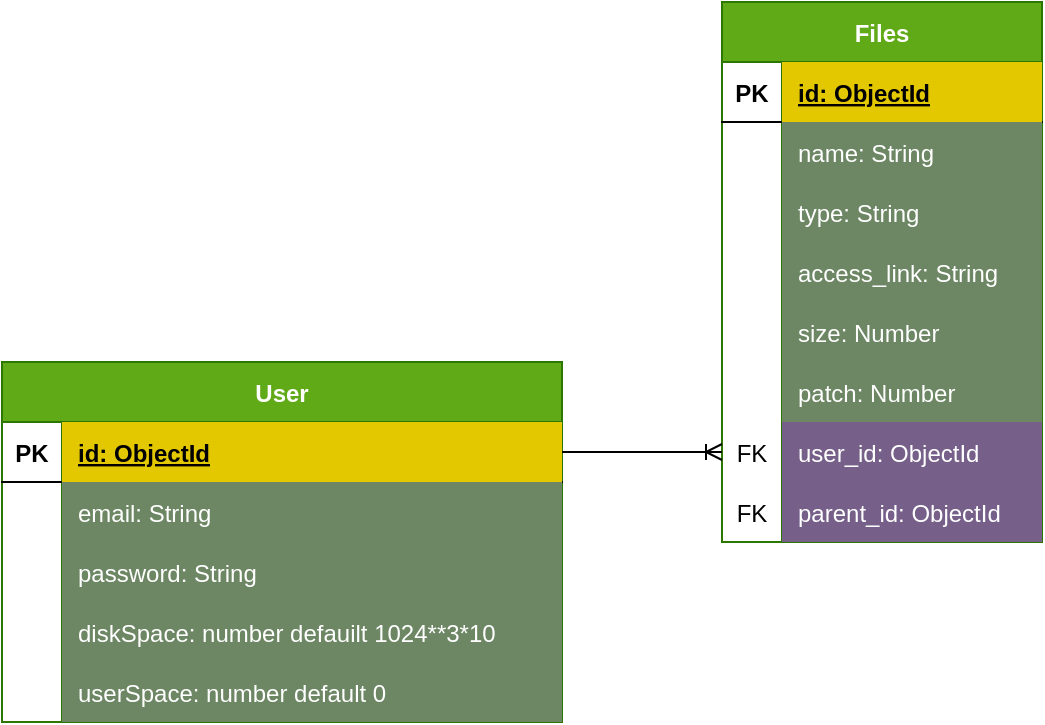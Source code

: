 <mxfile version="16.4.5" type="github">
  <diagram id="wqr8FO6SboXYAq6EjiK0" name="Страница 1">
    <mxGraphModel dx="1422" dy="752" grid="1" gridSize="10" guides="1" tooltips="1" connect="1" arrows="1" fold="1" page="1" pageScale="1" pageWidth="850" pageHeight="1100" math="0" shadow="0">
      <root>
        <mxCell id="0" />
        <mxCell id="1" parent="0" />
        <mxCell id="nUE5G2zjk7tjGjsvS8Rd-1" value="User" style="shape=table;startSize=30;container=1;collapsible=1;childLayout=tableLayout;fixedRows=1;rowLines=0;fontStyle=1;align=center;resizeLast=1;fillColor=#60a917;fontColor=#ffffff;strokeColor=#2D7600;" parent="1" vertex="1">
          <mxGeometry x="40" y="220" width="280" height="180" as="geometry" />
        </mxCell>
        <mxCell id="nUE5G2zjk7tjGjsvS8Rd-2" value="" style="shape=tableRow;horizontal=0;startSize=0;swimlaneHead=0;swimlaneBody=0;fillColor=none;collapsible=0;dropTarget=0;points=[[0,0.5],[1,0.5]];portConstraint=eastwest;top=0;left=0;right=0;bottom=1;" parent="nUE5G2zjk7tjGjsvS8Rd-1" vertex="1">
          <mxGeometry y="30" width="280" height="30" as="geometry" />
        </mxCell>
        <mxCell id="nUE5G2zjk7tjGjsvS8Rd-3" value="PK" style="shape=partialRectangle;connectable=0;fillColor=none;top=0;left=0;bottom=0;right=0;fontStyle=1;overflow=hidden;" parent="nUE5G2zjk7tjGjsvS8Rd-2" vertex="1">
          <mxGeometry width="30" height="30" as="geometry">
            <mxRectangle width="30" height="30" as="alternateBounds" />
          </mxGeometry>
        </mxCell>
        <mxCell id="nUE5G2zjk7tjGjsvS8Rd-4" value="id: ObjectId" style="shape=partialRectangle;connectable=0;fillColor=#e3c800;top=0;left=0;bottom=0;right=0;align=left;spacingLeft=6;fontStyle=5;overflow=hidden;fontColor=#000000;strokeColor=#B09500;" parent="nUE5G2zjk7tjGjsvS8Rd-2" vertex="1">
          <mxGeometry x="30" width="250" height="30" as="geometry">
            <mxRectangle width="250" height="30" as="alternateBounds" />
          </mxGeometry>
        </mxCell>
        <mxCell id="nUE5G2zjk7tjGjsvS8Rd-5" value="" style="shape=tableRow;horizontal=0;startSize=0;swimlaneHead=0;swimlaneBody=0;fillColor=none;collapsible=0;dropTarget=0;points=[[0,0.5],[1,0.5]];portConstraint=eastwest;top=0;left=0;right=0;bottom=0;" parent="nUE5G2zjk7tjGjsvS8Rd-1" vertex="1">
          <mxGeometry y="60" width="280" height="30" as="geometry" />
        </mxCell>
        <mxCell id="nUE5G2zjk7tjGjsvS8Rd-6" value="" style="shape=partialRectangle;connectable=0;fillColor=none;top=0;left=0;bottom=0;right=0;editable=1;overflow=hidden;" parent="nUE5G2zjk7tjGjsvS8Rd-5" vertex="1">
          <mxGeometry width="30" height="30" as="geometry">
            <mxRectangle width="30" height="30" as="alternateBounds" />
          </mxGeometry>
        </mxCell>
        <mxCell id="nUE5G2zjk7tjGjsvS8Rd-7" value="email: String" style="shape=partialRectangle;connectable=0;fillColor=#6d8764;top=0;left=0;bottom=0;right=0;align=left;spacingLeft=6;overflow=hidden;fontColor=#ffffff;strokeColor=#3A5431;" parent="nUE5G2zjk7tjGjsvS8Rd-5" vertex="1">
          <mxGeometry x="30" width="250" height="30" as="geometry">
            <mxRectangle width="250" height="30" as="alternateBounds" />
          </mxGeometry>
        </mxCell>
        <mxCell id="nUE5G2zjk7tjGjsvS8Rd-8" value="" style="shape=tableRow;horizontal=0;startSize=0;swimlaneHead=0;swimlaneBody=0;fillColor=none;collapsible=0;dropTarget=0;points=[[0,0.5],[1,0.5]];portConstraint=eastwest;top=0;left=0;right=0;bottom=0;" parent="nUE5G2zjk7tjGjsvS8Rd-1" vertex="1">
          <mxGeometry y="90" width="280" height="30" as="geometry" />
        </mxCell>
        <mxCell id="nUE5G2zjk7tjGjsvS8Rd-9" value="" style="shape=partialRectangle;connectable=0;fillColor=none;top=0;left=0;bottom=0;right=0;editable=1;overflow=hidden;" parent="nUE5G2zjk7tjGjsvS8Rd-8" vertex="1">
          <mxGeometry width="30" height="30" as="geometry">
            <mxRectangle width="30" height="30" as="alternateBounds" />
          </mxGeometry>
        </mxCell>
        <mxCell id="nUE5G2zjk7tjGjsvS8Rd-10" value="password: String" style="shape=partialRectangle;connectable=0;fillColor=#6d8764;top=0;left=0;bottom=0;right=0;align=left;spacingLeft=6;overflow=hidden;fontColor=#ffffff;strokeColor=#3A5431;" parent="nUE5G2zjk7tjGjsvS8Rd-8" vertex="1">
          <mxGeometry x="30" width="250" height="30" as="geometry">
            <mxRectangle width="250" height="30" as="alternateBounds" />
          </mxGeometry>
        </mxCell>
        <mxCell id="nUE5G2zjk7tjGjsvS8Rd-11" value="" style="shape=tableRow;horizontal=0;startSize=0;swimlaneHead=0;swimlaneBody=0;fillColor=none;collapsible=0;dropTarget=0;points=[[0,0.5],[1,0.5]];portConstraint=eastwest;top=0;left=0;right=0;bottom=0;" parent="nUE5G2zjk7tjGjsvS8Rd-1" vertex="1">
          <mxGeometry y="120" width="280" height="30" as="geometry" />
        </mxCell>
        <mxCell id="nUE5G2zjk7tjGjsvS8Rd-12" value="" style="shape=partialRectangle;connectable=0;fillColor=none;top=0;left=0;bottom=0;right=0;editable=1;overflow=hidden;" parent="nUE5G2zjk7tjGjsvS8Rd-11" vertex="1">
          <mxGeometry width="30" height="30" as="geometry">
            <mxRectangle width="30" height="30" as="alternateBounds" />
          </mxGeometry>
        </mxCell>
        <mxCell id="nUE5G2zjk7tjGjsvS8Rd-13" value="diskSpace: number defauilt 1024**3*10" style="shape=partialRectangle;connectable=0;fillColor=#6d8764;top=0;left=0;bottom=0;right=0;align=left;spacingLeft=6;overflow=hidden;fontColor=#ffffff;strokeColor=#3A5431;" parent="nUE5G2zjk7tjGjsvS8Rd-11" vertex="1">
          <mxGeometry x="30" width="250" height="30" as="geometry">
            <mxRectangle width="250" height="30" as="alternateBounds" />
          </mxGeometry>
        </mxCell>
        <mxCell id="nUE5G2zjk7tjGjsvS8Rd-31" value="" style="shape=tableRow;horizontal=0;startSize=0;swimlaneHead=0;swimlaneBody=0;fillColor=none;collapsible=0;dropTarget=0;points=[[0,0.5],[1,0.5]];portConstraint=eastwest;top=0;left=0;right=0;bottom=0;" parent="nUE5G2zjk7tjGjsvS8Rd-1" vertex="1">
          <mxGeometry y="150" width="280" height="30" as="geometry" />
        </mxCell>
        <mxCell id="nUE5G2zjk7tjGjsvS8Rd-32" value="" style="shape=partialRectangle;connectable=0;fillColor=none;top=0;left=0;bottom=0;right=0;editable=1;overflow=hidden;" parent="nUE5G2zjk7tjGjsvS8Rd-31" vertex="1">
          <mxGeometry width="30" height="30" as="geometry">
            <mxRectangle width="30" height="30" as="alternateBounds" />
          </mxGeometry>
        </mxCell>
        <mxCell id="nUE5G2zjk7tjGjsvS8Rd-33" value="userSpace: number default 0" style="shape=partialRectangle;connectable=0;fillColor=#6d8764;top=0;left=0;bottom=0;right=0;align=left;spacingLeft=6;overflow=hidden;fontColor=#ffffff;strokeColor=#3A5431;" parent="nUE5G2zjk7tjGjsvS8Rd-31" vertex="1">
          <mxGeometry x="30" width="250" height="30" as="geometry">
            <mxRectangle width="250" height="30" as="alternateBounds" />
          </mxGeometry>
        </mxCell>
        <mxCell id="nUE5G2zjk7tjGjsvS8Rd-14" value="Files" style="shape=table;startSize=30;container=1;collapsible=1;childLayout=tableLayout;fixedRows=1;rowLines=0;fontStyle=1;align=center;resizeLast=1;fillColor=#60a917;fontColor=#ffffff;strokeColor=#2D7600;" parent="1" vertex="1">
          <mxGeometry x="400" y="40" width="160" height="270" as="geometry" />
        </mxCell>
        <mxCell id="nUE5G2zjk7tjGjsvS8Rd-15" value="" style="shape=tableRow;horizontal=0;startSize=0;swimlaneHead=0;swimlaneBody=0;fillColor=none;collapsible=0;dropTarget=0;points=[[0,0.5],[1,0.5]];portConstraint=eastwest;top=0;left=0;right=0;bottom=1;" parent="nUE5G2zjk7tjGjsvS8Rd-14" vertex="1">
          <mxGeometry y="30" width="160" height="30" as="geometry" />
        </mxCell>
        <mxCell id="nUE5G2zjk7tjGjsvS8Rd-16" value="PK" style="shape=partialRectangle;connectable=0;fillColor=none;top=0;left=0;bottom=0;right=0;fontStyle=1;overflow=hidden;" parent="nUE5G2zjk7tjGjsvS8Rd-15" vertex="1">
          <mxGeometry width="30" height="30" as="geometry">
            <mxRectangle width="30" height="30" as="alternateBounds" />
          </mxGeometry>
        </mxCell>
        <mxCell id="nUE5G2zjk7tjGjsvS8Rd-17" value="id: ObjectId" style="shape=partialRectangle;connectable=0;fillColor=#e3c800;top=0;left=0;bottom=0;right=0;align=left;spacingLeft=6;fontStyle=5;overflow=hidden;fontColor=#000000;strokeColor=#B09500;" parent="nUE5G2zjk7tjGjsvS8Rd-15" vertex="1">
          <mxGeometry x="30" width="130" height="30" as="geometry">
            <mxRectangle width="130" height="30" as="alternateBounds" />
          </mxGeometry>
        </mxCell>
        <mxCell id="nUE5G2zjk7tjGjsvS8Rd-18" value="" style="shape=tableRow;horizontal=0;startSize=0;swimlaneHead=0;swimlaneBody=0;fillColor=none;collapsible=0;dropTarget=0;points=[[0,0.5],[1,0.5]];portConstraint=eastwest;top=0;left=0;right=0;bottom=0;" parent="nUE5G2zjk7tjGjsvS8Rd-14" vertex="1">
          <mxGeometry y="60" width="160" height="30" as="geometry" />
        </mxCell>
        <mxCell id="nUE5G2zjk7tjGjsvS8Rd-19" value="" style="shape=partialRectangle;connectable=0;fillColor=none;top=0;left=0;bottom=0;right=0;editable=1;overflow=hidden;" parent="nUE5G2zjk7tjGjsvS8Rd-18" vertex="1">
          <mxGeometry width="30" height="30" as="geometry">
            <mxRectangle width="30" height="30" as="alternateBounds" />
          </mxGeometry>
        </mxCell>
        <mxCell id="nUE5G2zjk7tjGjsvS8Rd-20" value="name: String" style="shape=partialRectangle;connectable=0;fillColor=#6d8764;top=0;left=0;bottom=0;right=0;align=left;spacingLeft=6;overflow=hidden;fontColor=#ffffff;strokeColor=#3A5431;" parent="nUE5G2zjk7tjGjsvS8Rd-18" vertex="1">
          <mxGeometry x="30" width="130" height="30" as="geometry">
            <mxRectangle width="130" height="30" as="alternateBounds" />
          </mxGeometry>
        </mxCell>
        <mxCell id="nUE5G2zjk7tjGjsvS8Rd-21" value="" style="shape=tableRow;horizontal=0;startSize=0;swimlaneHead=0;swimlaneBody=0;fillColor=none;collapsible=0;dropTarget=0;points=[[0,0.5],[1,0.5]];portConstraint=eastwest;top=0;left=0;right=0;bottom=0;" parent="nUE5G2zjk7tjGjsvS8Rd-14" vertex="1">
          <mxGeometry y="90" width="160" height="30" as="geometry" />
        </mxCell>
        <mxCell id="nUE5G2zjk7tjGjsvS8Rd-22" value="" style="shape=partialRectangle;connectable=0;fillColor=none;top=0;left=0;bottom=0;right=0;editable=1;overflow=hidden;" parent="nUE5G2zjk7tjGjsvS8Rd-21" vertex="1">
          <mxGeometry width="30" height="30" as="geometry">
            <mxRectangle width="30" height="30" as="alternateBounds" />
          </mxGeometry>
        </mxCell>
        <mxCell id="nUE5G2zjk7tjGjsvS8Rd-23" value="type: String" style="shape=partialRectangle;connectable=0;fillColor=#6d8764;top=0;left=0;bottom=0;right=0;align=left;spacingLeft=6;overflow=hidden;fontColor=#ffffff;strokeColor=#3A5431;" parent="nUE5G2zjk7tjGjsvS8Rd-21" vertex="1">
          <mxGeometry x="30" width="130" height="30" as="geometry">
            <mxRectangle width="130" height="30" as="alternateBounds" />
          </mxGeometry>
        </mxCell>
        <mxCell id="nUE5G2zjk7tjGjsvS8Rd-37" value="" style="shape=tableRow;horizontal=0;startSize=0;swimlaneHead=0;swimlaneBody=0;fillColor=none;collapsible=0;dropTarget=0;points=[[0,0.5],[1,0.5]];portConstraint=eastwest;top=0;left=0;right=0;bottom=0;" parent="nUE5G2zjk7tjGjsvS8Rd-14" vertex="1">
          <mxGeometry y="120" width="160" height="30" as="geometry" />
        </mxCell>
        <mxCell id="nUE5G2zjk7tjGjsvS8Rd-38" value="" style="shape=partialRectangle;connectable=0;fillColor=none;top=0;left=0;bottom=0;right=0;editable=1;overflow=hidden;" parent="nUE5G2zjk7tjGjsvS8Rd-37" vertex="1">
          <mxGeometry width="30" height="30" as="geometry">
            <mxRectangle width="30" height="30" as="alternateBounds" />
          </mxGeometry>
        </mxCell>
        <mxCell id="nUE5G2zjk7tjGjsvS8Rd-39" value="access_link: String" style="shape=partialRectangle;connectable=0;fillColor=#6d8764;top=0;left=0;bottom=0;right=0;align=left;spacingLeft=6;overflow=hidden;fontColor=#ffffff;strokeColor=#3A5431;" parent="nUE5G2zjk7tjGjsvS8Rd-37" vertex="1">
          <mxGeometry x="30" width="130" height="30" as="geometry">
            <mxRectangle width="130" height="30" as="alternateBounds" />
          </mxGeometry>
        </mxCell>
        <mxCell id="nUE5G2zjk7tjGjsvS8Rd-24" value="" style="shape=tableRow;horizontal=0;startSize=0;swimlaneHead=0;swimlaneBody=0;fillColor=none;collapsible=0;dropTarget=0;points=[[0,0.5],[1,0.5]];portConstraint=eastwest;top=0;left=0;right=0;bottom=0;" parent="nUE5G2zjk7tjGjsvS8Rd-14" vertex="1">
          <mxGeometry y="150" width="160" height="30" as="geometry" />
        </mxCell>
        <mxCell id="nUE5G2zjk7tjGjsvS8Rd-25" value="" style="shape=partialRectangle;connectable=0;fillColor=none;top=0;left=0;bottom=0;right=0;editable=1;overflow=hidden;" parent="nUE5G2zjk7tjGjsvS8Rd-24" vertex="1">
          <mxGeometry width="30" height="30" as="geometry">
            <mxRectangle width="30" height="30" as="alternateBounds" />
          </mxGeometry>
        </mxCell>
        <mxCell id="nUE5G2zjk7tjGjsvS8Rd-26" value="size: Number" style="shape=partialRectangle;connectable=0;fillColor=#6d8764;top=0;left=0;bottom=0;right=0;align=left;spacingLeft=6;overflow=hidden;fontColor=#ffffff;strokeColor=#3A5431;" parent="nUE5G2zjk7tjGjsvS8Rd-24" vertex="1">
          <mxGeometry x="30" width="130" height="30" as="geometry">
            <mxRectangle width="130" height="30" as="alternateBounds" />
          </mxGeometry>
        </mxCell>
        <mxCell id="jC_3bYT8UW5aB79n5wI_-1" value="" style="shape=tableRow;horizontal=0;startSize=0;swimlaneHead=0;swimlaneBody=0;fillColor=none;collapsible=0;dropTarget=0;points=[[0,0.5],[1,0.5]];portConstraint=eastwest;top=0;left=0;right=0;bottom=0;" vertex="1" parent="nUE5G2zjk7tjGjsvS8Rd-14">
          <mxGeometry y="180" width="160" height="30" as="geometry" />
        </mxCell>
        <mxCell id="jC_3bYT8UW5aB79n5wI_-2" value="" style="shape=partialRectangle;connectable=0;fillColor=none;top=0;left=0;bottom=0;right=0;editable=1;overflow=hidden;" vertex="1" parent="jC_3bYT8UW5aB79n5wI_-1">
          <mxGeometry width="30" height="30" as="geometry">
            <mxRectangle width="30" height="30" as="alternateBounds" />
          </mxGeometry>
        </mxCell>
        <mxCell id="jC_3bYT8UW5aB79n5wI_-3" value="patch: Number" style="shape=partialRectangle;connectable=0;fillColor=#6d8764;top=0;left=0;bottom=0;right=0;align=left;spacingLeft=6;overflow=hidden;fontColor=#ffffff;strokeColor=#3A5431;" vertex="1" parent="jC_3bYT8UW5aB79n5wI_-1">
          <mxGeometry x="30" width="130" height="30" as="geometry">
            <mxRectangle width="130" height="30" as="alternateBounds" />
          </mxGeometry>
        </mxCell>
        <mxCell id="nUE5G2zjk7tjGjsvS8Rd-28" value="" style="shape=tableRow;horizontal=0;startSize=0;swimlaneHead=0;swimlaneBody=0;fillColor=none;collapsible=0;dropTarget=0;points=[[0,0.5],[1,0.5]];portConstraint=eastwest;top=0;left=0;right=0;bottom=0;" parent="nUE5G2zjk7tjGjsvS8Rd-14" vertex="1">
          <mxGeometry y="210" width="160" height="30" as="geometry" />
        </mxCell>
        <mxCell id="nUE5G2zjk7tjGjsvS8Rd-29" value="FK" style="shape=partialRectangle;connectable=0;fillColor=none;top=0;left=0;bottom=0;right=0;fontStyle=0;overflow=hidden;" parent="nUE5G2zjk7tjGjsvS8Rd-28" vertex="1">
          <mxGeometry width="30" height="30" as="geometry">
            <mxRectangle width="30" height="30" as="alternateBounds" />
          </mxGeometry>
        </mxCell>
        <mxCell id="nUE5G2zjk7tjGjsvS8Rd-30" value="user_id: ObjectId" style="shape=partialRectangle;connectable=0;fillColor=#76608a;top=0;left=0;bottom=0;right=0;align=left;spacingLeft=6;fontStyle=0;overflow=hidden;fontColor=#ffffff;strokeColor=#432D57;" parent="nUE5G2zjk7tjGjsvS8Rd-28" vertex="1">
          <mxGeometry x="30" width="130" height="30" as="geometry">
            <mxRectangle width="130" height="30" as="alternateBounds" />
          </mxGeometry>
        </mxCell>
        <mxCell id="nUE5G2zjk7tjGjsvS8Rd-34" value="" style="shape=tableRow;horizontal=0;startSize=0;swimlaneHead=0;swimlaneBody=0;fillColor=none;collapsible=0;dropTarget=0;points=[[0,0.5],[1,0.5]];portConstraint=eastwest;top=0;left=0;right=0;bottom=0;" parent="nUE5G2zjk7tjGjsvS8Rd-14" vertex="1">
          <mxGeometry y="240" width="160" height="30" as="geometry" />
        </mxCell>
        <mxCell id="nUE5G2zjk7tjGjsvS8Rd-35" value="FK" style="shape=partialRectangle;connectable=0;fillColor=none;top=0;left=0;bottom=0;right=0;fontStyle=0;overflow=hidden;" parent="nUE5G2zjk7tjGjsvS8Rd-34" vertex="1">
          <mxGeometry width="30" height="30" as="geometry">
            <mxRectangle width="30" height="30" as="alternateBounds" />
          </mxGeometry>
        </mxCell>
        <mxCell id="nUE5G2zjk7tjGjsvS8Rd-36" value="parent_id: ObjectId" style="shape=partialRectangle;connectable=0;fillColor=#76608a;top=0;left=0;bottom=0;right=0;align=left;spacingLeft=6;fontStyle=0;overflow=hidden;fontColor=#ffffff;strokeColor=#432D57;" parent="nUE5G2zjk7tjGjsvS8Rd-34" vertex="1">
          <mxGeometry x="30" width="130" height="30" as="geometry">
            <mxRectangle width="130" height="30" as="alternateBounds" />
          </mxGeometry>
        </mxCell>
        <mxCell id="nUE5G2zjk7tjGjsvS8Rd-40" value="" style="edgeStyle=entityRelationEdgeStyle;fontSize=12;html=1;endArrow=ERoneToMany;rounded=0;fontFamily=Helvetica;fontColor=#ffffff;" parent="1" source="nUE5G2zjk7tjGjsvS8Rd-2" target="nUE5G2zjk7tjGjsvS8Rd-28" edge="1">
          <mxGeometry width="100" height="100" relative="1" as="geometry">
            <mxPoint x="250" y="510" as="sourcePoint" />
            <mxPoint x="350" y="410" as="targetPoint" />
          </mxGeometry>
        </mxCell>
      </root>
    </mxGraphModel>
  </diagram>
</mxfile>
